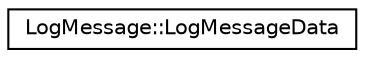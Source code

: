 digraph "Graphical Class Hierarchy"
{
 // LATEX_PDF_SIZE
  edge [fontname="Helvetica",fontsize="10",labelfontname="Helvetica",labelfontsize="10"];
  node [fontname="Helvetica",fontsize="10",shape=record];
  rankdir="LR";
  Node0 [label="LogMessage::LogMessageData",height=0.2,width=0.4,color="black", fillcolor="white", style="filled",URL="$structgoogle_1_1_log_message_1_1_log_message_data.html",tooltip=" "];
}
